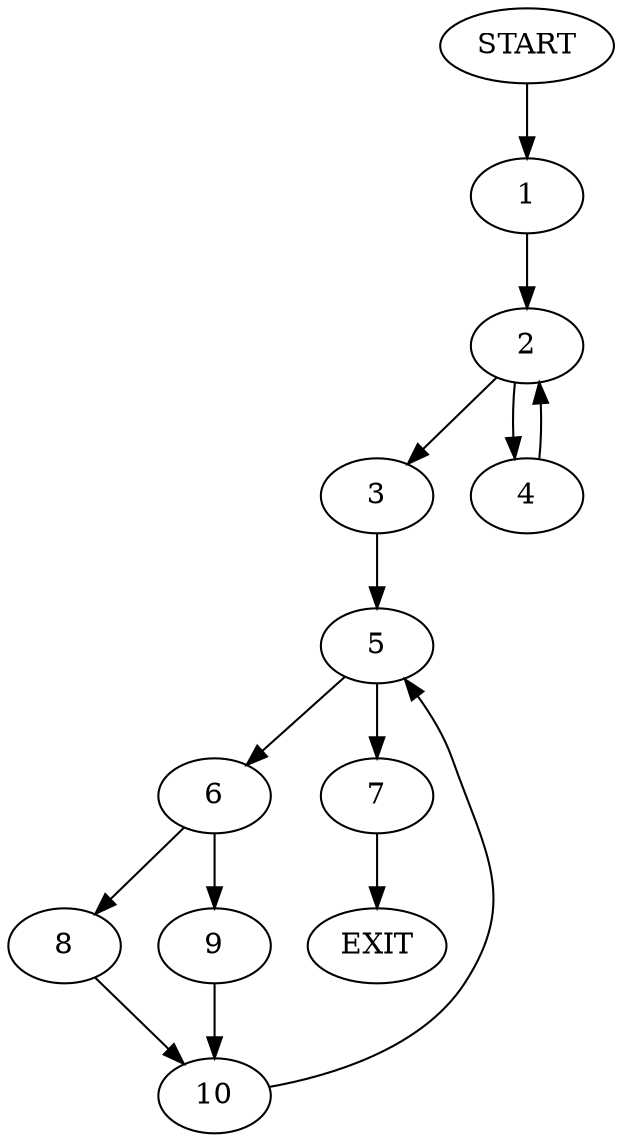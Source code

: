 digraph {
0 [label="START"]
11 [label="EXIT"]
0 -> 1
1 -> 2
2 -> 3
2 -> 4
4 -> 2
3 -> 5
5 -> 6
5 -> 7
6 -> 8
6 -> 9
7 -> 11
8 -> 10
9 -> 10
10 -> 5
}
